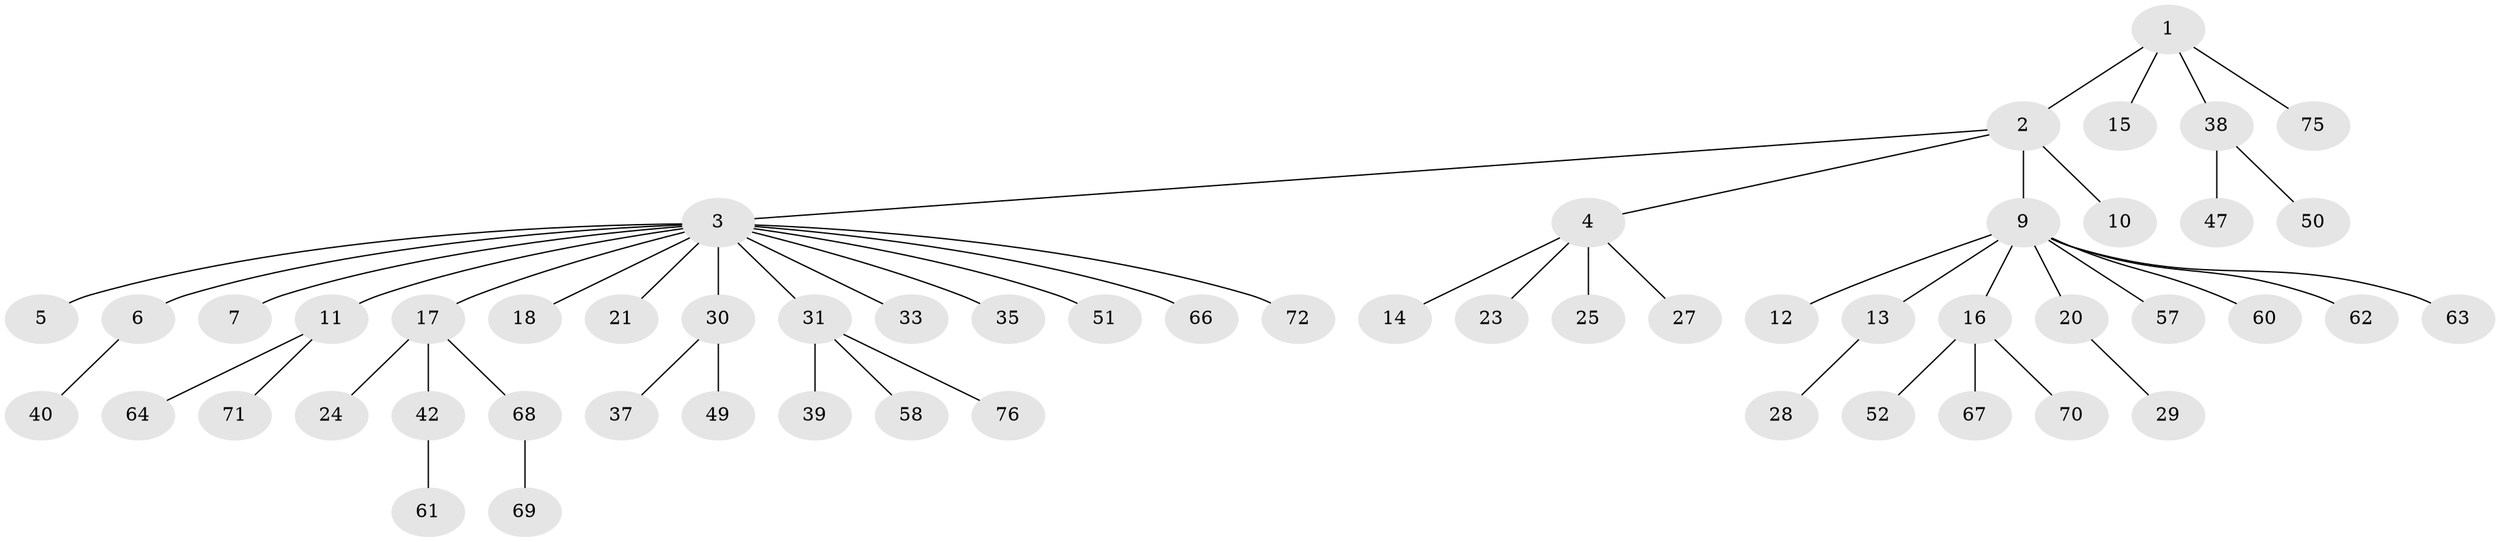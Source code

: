 // original degree distribution, {5: 0.05263157894736842, 6: 0.02631578947368421, 16: 0.013157894736842105, 1: 0.6710526315789473, 2: 0.15789473684210525, 10: 0.013157894736842105, 3: 0.039473684210526314, 4: 0.02631578947368421}
// Generated by graph-tools (version 1.1) at 2025/11/02/27/25 16:11:13]
// undirected, 55 vertices, 54 edges
graph export_dot {
graph [start="1"]
  node [color=gray90,style=filled];
  1 [super="+59"];
  2 [super="+8"];
  3 [super="+36"];
  4 [super="+53"];
  5;
  6;
  7;
  9 [super="+48"];
  10;
  11 [super="+46"];
  12 [super="+74"];
  13 [super="+65"];
  14 [super="+22"];
  15;
  16 [super="+55"];
  17 [super="+26"];
  18 [super="+19"];
  20;
  21;
  23;
  24 [super="+41"];
  25;
  27;
  28;
  29 [super="+34"];
  30 [super="+54"];
  31 [super="+32"];
  33;
  35 [super="+45"];
  37;
  38 [super="+56"];
  39;
  40 [super="+43"];
  42 [super="+44"];
  47;
  49;
  50;
  51 [super="+73"];
  52;
  57;
  58;
  60;
  61;
  62;
  63;
  64;
  66;
  67;
  68;
  69;
  70;
  71;
  72;
  75;
  76;
  1 -- 2;
  1 -- 15;
  1 -- 38;
  1 -- 75;
  2 -- 3;
  2 -- 4;
  2 -- 9;
  2 -- 10;
  3 -- 5;
  3 -- 6;
  3 -- 7;
  3 -- 11;
  3 -- 17;
  3 -- 18;
  3 -- 21;
  3 -- 30;
  3 -- 31;
  3 -- 33;
  3 -- 35;
  3 -- 51;
  3 -- 66;
  3 -- 72;
  4 -- 14;
  4 -- 23;
  4 -- 25;
  4 -- 27;
  6 -- 40;
  9 -- 12;
  9 -- 13;
  9 -- 16;
  9 -- 20;
  9 -- 57;
  9 -- 60;
  9 -- 62;
  9 -- 63;
  11 -- 71;
  11 -- 64;
  13 -- 28;
  16 -- 52;
  16 -- 67;
  16 -- 70;
  17 -- 24;
  17 -- 42;
  17 -- 68;
  20 -- 29;
  30 -- 37;
  30 -- 49;
  31 -- 39;
  31 -- 58;
  31 -- 76;
  38 -- 47;
  38 -- 50;
  42 -- 61;
  68 -- 69;
}
